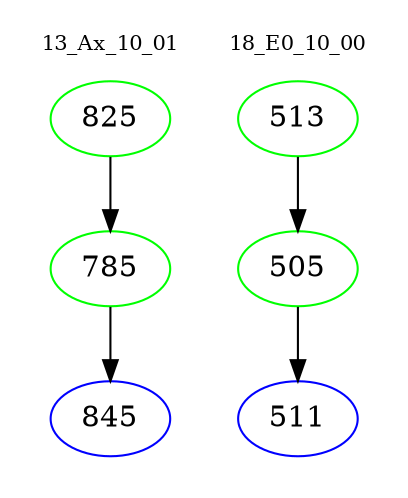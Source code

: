 digraph{
subgraph cluster_0 {
color = white
label = "13_Ax_10_01";
fontsize=10;
T0_825 [label="825", color="green"]
T0_825 -> T0_785 [color="black"]
T0_785 [label="785", color="green"]
T0_785 -> T0_845 [color="black"]
T0_845 [label="845", color="blue"]
}
subgraph cluster_1 {
color = white
label = "18_E0_10_00";
fontsize=10;
T1_513 [label="513", color="green"]
T1_513 -> T1_505 [color="black"]
T1_505 [label="505", color="green"]
T1_505 -> T1_511 [color="black"]
T1_511 [label="511", color="blue"]
}
}
